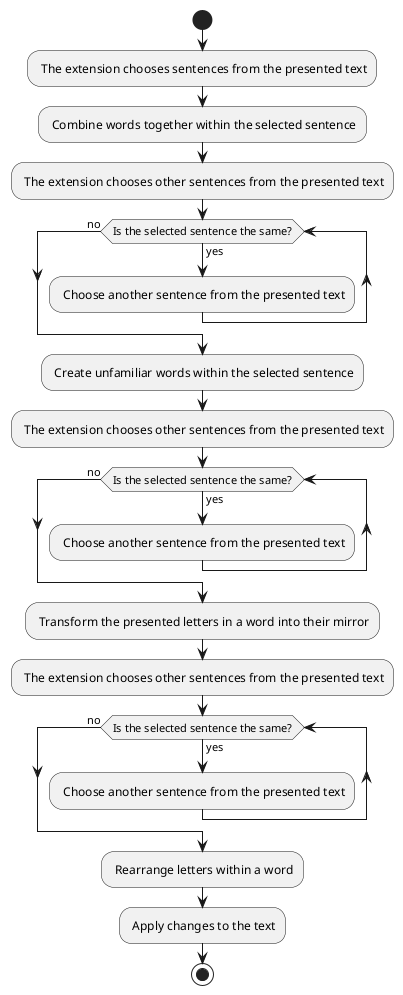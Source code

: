 @startuml Phonological
start

: The extension chooses sentences from the presented text;
: Combine words together within the selected sentence;
: The extension chooses other sentences from the presented text;
while (Is the selected sentence the same?) is (yes)
    : Choose another sentence from the presented text;
endwhile (no)
: Create unfamiliar words within the selected sentence;
: The extension chooses other sentences from the presented text;
while (Is the selected sentence the same?) is (yes)
    : Choose another sentence from the presented text;
endwhile (no)
: Transform the presented letters in a word into their mirror;
: The extension chooses other sentences from the presented text;
while (Is the selected sentence the same?) is (yes)
    : Choose another sentence from the presented text;
endwhile (no)
: Rearrange letters within a word;
: Apply changes to the text;
stop
@enduml
